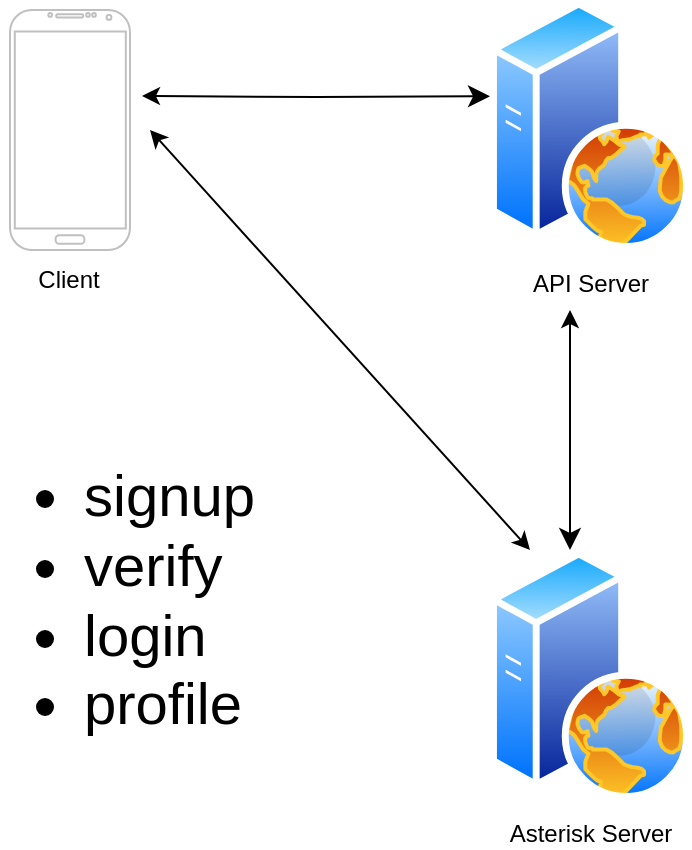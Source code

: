 <mxfile version="16.2.4" type="github">
  <diagram id="jdWP0tC4QQMbXCkPWQ-U" name="Page-1">
    <mxGraphModel dx="868" dy="433" grid="1" gridSize="10" guides="1" tooltips="1" connect="1" arrows="1" fold="1" page="1" pageScale="1" pageWidth="850" pageHeight="1100" math="0" shadow="0">
      <root>
        <mxCell id="0" />
        <mxCell id="1" parent="0" />
        <mxCell id="a1CQlkczLETUnOtIJAqG-1" value="" style="rounded=0;html=1;jettySize=auto;orthogonalLoop=1;fontSize=11;endArrow=classic;endFill=1;endSize=8;strokeWidth=1;shadow=0;labelBackgroundColor=none;edgeStyle=orthogonalEdgeStyle;entryX=0;entryY=0.385;entryDx=0;entryDy=0;entryPerimeter=0;startArrow=classic;startFill=1;" edge="1" parent="1" target="a1CQlkczLETUnOtIJAqG-3">
          <mxGeometry relative="1" as="geometry">
            <mxPoint x="361" y="218" as="sourcePoint" />
          </mxGeometry>
        </mxCell>
        <mxCell id="a1CQlkczLETUnOtIJAqG-2" value="" style="rounded=1;whiteSpace=wrap;html=1;fontSize=12;glass=0;strokeWidth=1;shadow=0;" vertex="1" parent="1">
          <mxGeometry x="325" y="215" height="10" as="geometry" />
        </mxCell>
        <mxCell id="a1CQlkczLETUnOtIJAqG-3" value="API Server" style="aspect=fixed;perimeter=ellipsePerimeter;html=1;align=center;shadow=0;dashed=0;spacingTop=3;image;image=img/lib/active_directory/web_server.svg;" vertex="1" parent="1">
          <mxGeometry x="535" y="170" width="100" height="125" as="geometry" />
        </mxCell>
        <mxCell id="a1CQlkczLETUnOtIJAqG-4" value="" style="verticalLabelPosition=bottom;verticalAlign=top;html=1;shadow=0;dashed=0;strokeWidth=1;shape=mxgraph.android.phone2;strokeColor=#c0c0c0;" vertex="1" parent="1">
          <mxGeometry x="295" y="175" width="60" height="120" as="geometry" />
        </mxCell>
        <mxCell id="a1CQlkczLETUnOtIJAqG-5" value="Asterisk Server" style="aspect=fixed;perimeter=ellipsePerimeter;html=1;align=center;shadow=0;dashed=0;spacingTop=3;image;image=img/lib/active_directory/web_server.svg;" vertex="1" parent="1">
          <mxGeometry x="535" y="445" width="100" height="125" as="geometry" />
        </mxCell>
        <mxCell id="a1CQlkczLETUnOtIJAqG-6" value="" style="rounded=0;html=1;jettySize=auto;orthogonalLoop=1;fontSize=11;endArrow=classic;endFill=1;endSize=8;strokeWidth=1;shadow=0;labelBackgroundColor=none;edgeStyle=orthogonalEdgeStyle;startArrow=classic;startFill=1;" edge="1" parent="1">
          <mxGeometry relative="1" as="geometry">
            <mxPoint x="575" y="325" as="sourcePoint" />
            <mxPoint x="575" y="445" as="targetPoint" />
            <Array as="points">
              <mxPoint x="575" y="325" />
              <mxPoint x="575" y="385" />
              <mxPoint x="545" y="385" />
            </Array>
          </mxGeometry>
        </mxCell>
        <mxCell id="a1CQlkczLETUnOtIJAqG-7" value="Client" style="text;html=1;align=center;verticalAlign=middle;resizable=0;points=[];autosize=1;strokeColor=none;fillColor=none;" vertex="1" parent="1">
          <mxGeometry x="299" y="300" width="50" height="20" as="geometry" />
        </mxCell>
        <mxCell id="a1CQlkczLETUnOtIJAqG-8" value="" style="endArrow=classic;startArrow=classic;html=1;rounded=0;endFill=1;" edge="1" parent="1">
          <mxGeometry width="50" height="50" relative="1" as="geometry">
            <mxPoint x="365" y="235" as="sourcePoint" />
            <mxPoint x="555" y="445" as="targetPoint" />
          </mxGeometry>
        </mxCell>
        <mxCell id="a1CQlkczLETUnOtIJAqG-9" value="&lt;ul style=&quot;font-size: 29px&quot;&gt;&lt;li&gt;&lt;span&gt;signup&lt;/span&gt;&lt;br&gt;&lt;/li&gt;&lt;li&gt;&lt;span&gt;verify&lt;/span&gt;&lt;br&gt;&lt;/li&gt;&lt;li&gt;&lt;span&gt;login&lt;/span&gt;&lt;br&gt;&lt;/li&gt;&lt;li&gt;&lt;span&gt;profile&lt;/span&gt;&lt;br&gt;&lt;/li&gt;&lt;/ul&gt;" style="text;html=1;align=left;verticalAlign=middle;resizable=0;points=[];autosize=1;strokeColor=none;fillColor=none;fontSize=29;" vertex="1" parent="1">
          <mxGeometry x="290" y="370" width="140" height="200" as="geometry" />
        </mxCell>
      </root>
    </mxGraphModel>
  </diagram>
</mxfile>
